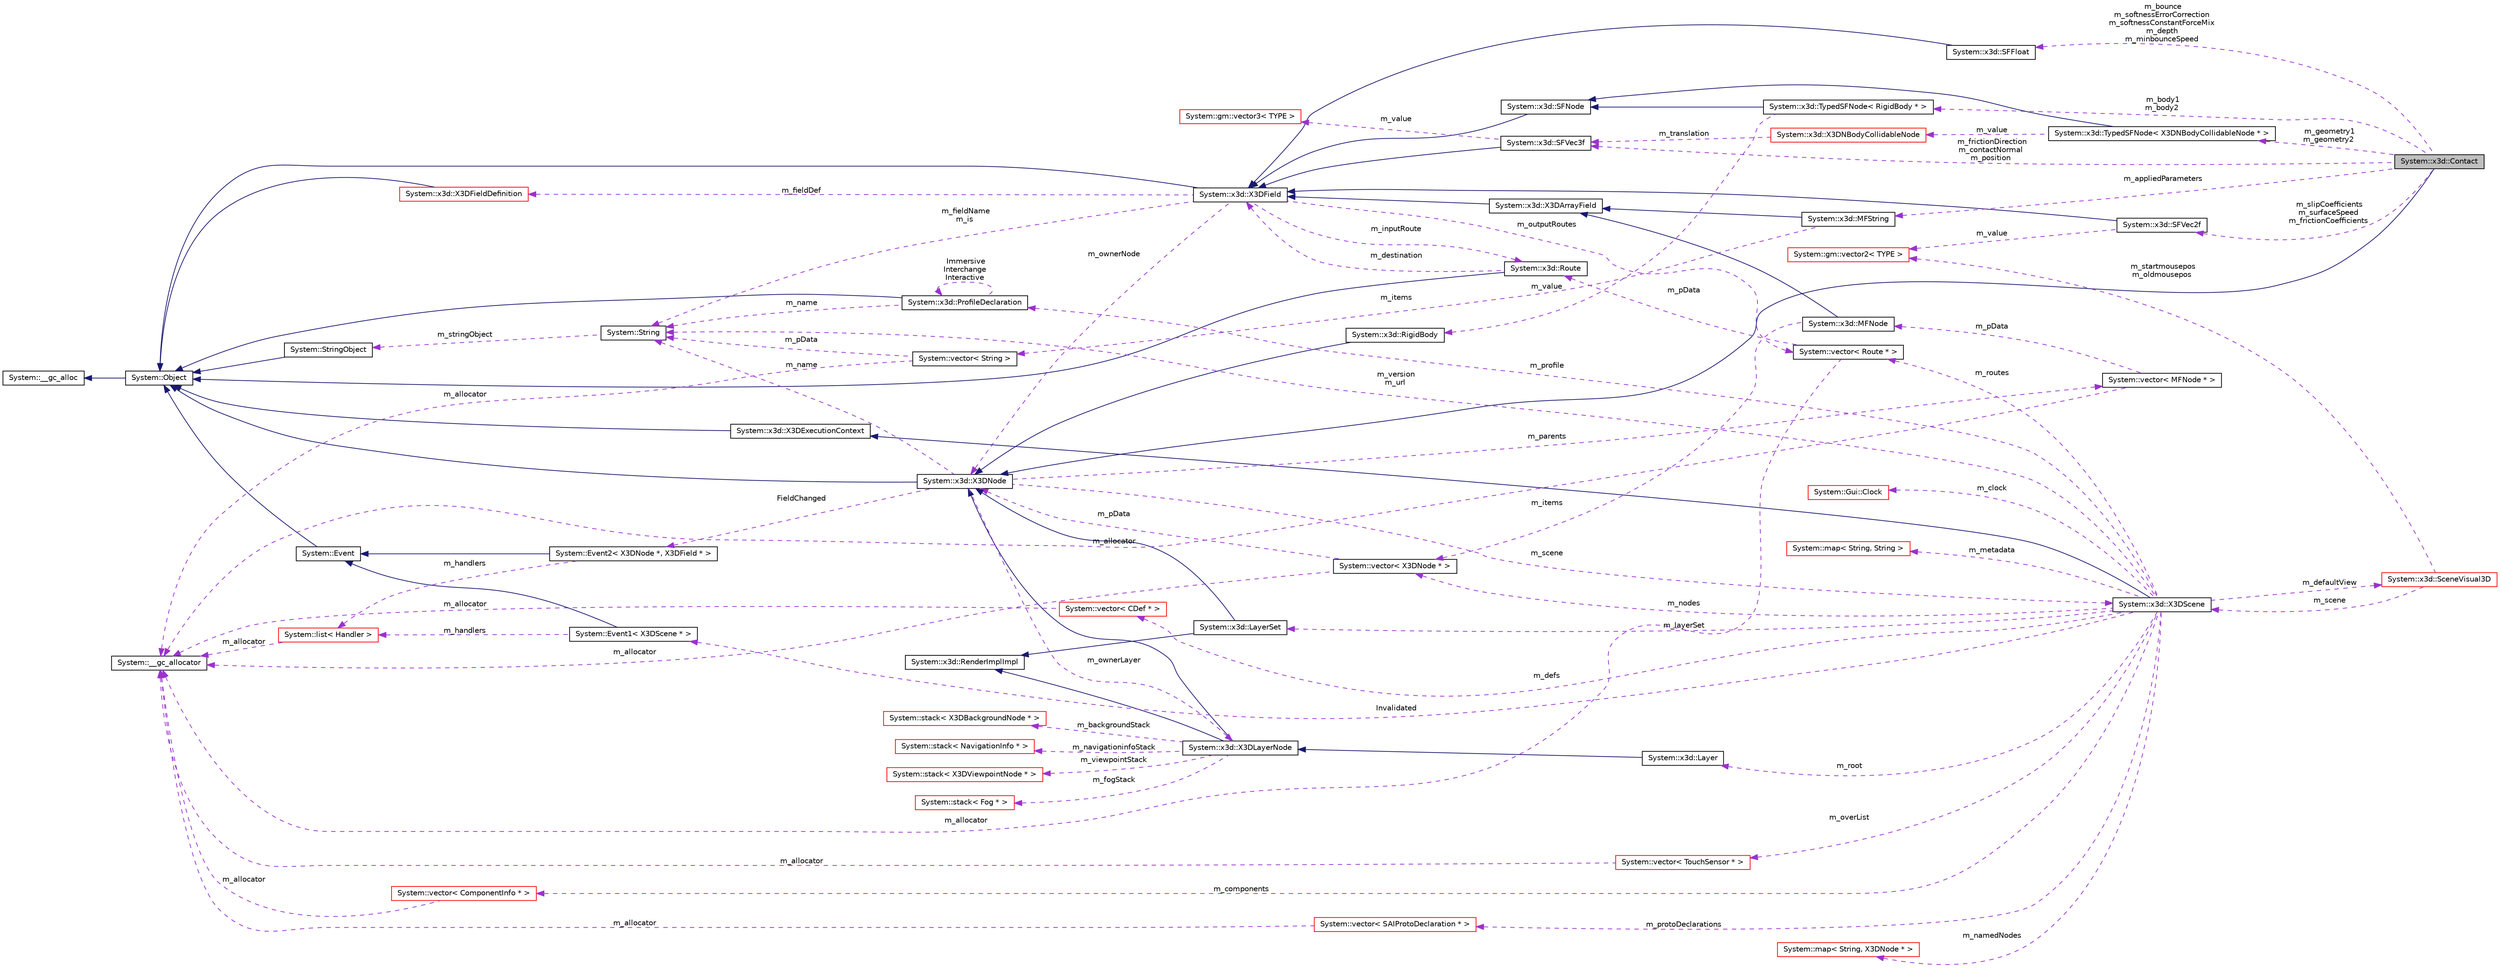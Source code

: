 digraph G
{
  edge [fontname="Helvetica",fontsize="10",labelfontname="Helvetica",labelfontsize="10"];
  node [fontname="Helvetica",fontsize="10",shape=record];
  rankdir="LR";
  Node1 [label="System::x3d::Contact",height=0.2,width=0.4,color="black", fillcolor="grey75", style="filled" fontcolor="black"];
  Node2 -> Node1 [dir="back",color="midnightblue",fontsize="10",style="solid",fontname="Helvetica"];
  Node2 [label="System::x3d::X3DNode",height=0.2,width=0.4,color="black", fillcolor="white", style="filled",URL="$class_system_1_1x3d_1_1_x3_d_node.html"];
  Node3 -> Node2 [dir="back",color="midnightblue",fontsize="10",style="solid",fontname="Helvetica"];
  Node3 [label="System::Object",height=0.2,width=0.4,color="black", fillcolor="white", style="filled",URL="$class_system_1_1_object.html"];
  Node4 -> Node3 [dir="back",color="midnightblue",fontsize="10",style="solid",fontname="Helvetica"];
  Node4 [label="System::__gc_alloc",height=0.2,width=0.4,color="black", fillcolor="white", style="filled",URL="$class_system_1_1____gc__alloc.html"];
  Node5 -> Node2 [dir="back",color="darkorchid3",fontsize="10",style="dashed",label=" m_ownerLayer" ,fontname="Helvetica"];
  Node5 [label="System::x3d::X3DLayerNode",height=0.2,width=0.4,color="black", fillcolor="white", style="filled",URL="$class_system_1_1x3d_1_1_x3_d_layer_node.html"];
  Node2 -> Node5 [dir="back",color="midnightblue",fontsize="10",style="solid",fontname="Helvetica"];
  Node6 -> Node5 [dir="back",color="midnightblue",fontsize="10",style="solid",fontname="Helvetica"];
  Node6 [label="System::x3d::RenderImplImpl",height=0.2,width=0.4,color="black", fillcolor="white", style="filled",URL="$class_system_1_1x3d_1_1_render_impl_impl.html"];
  Node7 -> Node5 [dir="back",color="darkorchid3",fontsize="10",style="dashed",label=" m_navigationinfoStack" ,fontname="Helvetica"];
  Node7 [label="System::stack\< NavigationInfo * \>",height=0.2,width=0.4,color="red", fillcolor="white", style="filled",URL="$class_system_1_1stack.html"];
  Node8 -> Node5 [dir="back",color="darkorchid3",fontsize="10",style="dashed",label=" m_viewpointStack" ,fontname="Helvetica"];
  Node8 [label="System::stack\< X3DViewpointNode * \>",height=0.2,width=0.4,color="red", fillcolor="white", style="filled",URL="$class_system_1_1stack.html"];
  Node9 -> Node5 [dir="back",color="darkorchid3",fontsize="10",style="dashed",label=" m_fogStack" ,fontname="Helvetica"];
  Node9 [label="System::stack\< Fog * \>",height=0.2,width=0.4,color="red", fillcolor="white", style="filled",URL="$class_system_1_1stack.html"];
  Node10 -> Node5 [dir="back",color="darkorchid3",fontsize="10",style="dashed",label=" m_backgroundStack" ,fontname="Helvetica"];
  Node10 [label="System::stack\< X3DBackgroundNode * \>",height=0.2,width=0.4,color="red", fillcolor="white", style="filled",URL="$class_system_1_1stack.html"];
  Node11 -> Node2 [dir="back",color="darkorchid3",fontsize="10",style="dashed",label=" m_parents" ,fontname="Helvetica"];
  Node11 [label="System::vector\< MFNode * \>",height=0.2,width=0.4,color="black", fillcolor="white", style="filled",URL="$class_system_1_1vector.html"];
  Node12 -> Node11 [dir="back",color="darkorchid3",fontsize="10",style="dashed",label=" m_allocator" ,fontname="Helvetica"];
  Node12 [label="System::__gc_allocator",height=0.2,width=0.4,color="black", fillcolor="white", style="filled",URL="$class_system_1_1____gc__allocator.html"];
  Node13 -> Node11 [dir="back",color="darkorchid3",fontsize="10",style="dashed",label=" m_pData" ,fontname="Helvetica"];
  Node13 [label="System::x3d::MFNode",height=0.2,width=0.4,color="black", fillcolor="white", style="filled",URL="$class_system_1_1x3d_1_1_m_f_node.html"];
  Node14 -> Node13 [dir="back",color="midnightblue",fontsize="10",style="solid",fontname="Helvetica"];
  Node14 [label="System::x3d::X3DArrayField",height=0.2,width=0.4,color="black", fillcolor="white", style="filled",URL="$class_system_1_1x3d_1_1_x3_d_array_field.html"];
  Node15 -> Node14 [dir="back",color="midnightblue",fontsize="10",style="solid",fontname="Helvetica"];
  Node15 [label="System::x3d::X3DField",height=0.2,width=0.4,color="black", fillcolor="white", style="filled",URL="$class_system_1_1x3d_1_1_x3_d_field.html"];
  Node3 -> Node15 [dir="back",color="midnightblue",fontsize="10",style="solid",fontname="Helvetica"];
  Node16 -> Node15 [dir="back",color="darkorchid3",fontsize="10",style="dashed",label=" m_inputRoute" ,fontname="Helvetica"];
  Node16 [label="System::x3d::Route",height=0.2,width=0.4,color="black", fillcolor="white", style="filled",URL="$class_system_1_1x3d_1_1_route.html"];
  Node3 -> Node16 [dir="back",color="midnightblue",fontsize="10",style="solid",fontname="Helvetica"];
  Node15 -> Node16 [dir="back",color="darkorchid3",fontsize="10",style="dashed",label=" m_destination" ,fontname="Helvetica"];
  Node17 -> Node15 [dir="back",color="darkorchid3",fontsize="10",style="dashed",label=" m_fieldDef" ,fontname="Helvetica"];
  Node17 [label="System::x3d::X3DFieldDefinition",height=0.2,width=0.4,color="red", fillcolor="white", style="filled",URL="$class_system_1_1x3d_1_1_x3_d_field_definition.html"];
  Node3 -> Node17 [dir="back",color="midnightblue",fontsize="10",style="solid",fontname="Helvetica"];
  Node18 -> Node15 [dir="back",color="darkorchid3",fontsize="10",style="dashed",label=" m_outputRoutes" ,fontname="Helvetica"];
  Node18 [label="System::vector\< Route * \>",height=0.2,width=0.4,color="black", fillcolor="white", style="filled",URL="$class_system_1_1vector.html"];
  Node12 -> Node18 [dir="back",color="darkorchid3",fontsize="10",style="dashed",label=" m_allocator" ,fontname="Helvetica"];
  Node16 -> Node18 [dir="back",color="darkorchid3",fontsize="10",style="dashed",label=" m_pData" ,fontname="Helvetica"];
  Node19 -> Node15 [dir="back",color="darkorchid3",fontsize="10",style="dashed",label=" m_fieldName\nm_is" ,fontname="Helvetica"];
  Node19 [label="System::String",height=0.2,width=0.4,color="black", fillcolor="white", style="filled",URL="$class_system_1_1_string.html"];
  Node20 -> Node19 [dir="back",color="darkorchid3",fontsize="10",style="dashed",label=" m_stringObject" ,fontname="Helvetica"];
  Node20 [label="System::StringObject",height=0.2,width=0.4,color="black", fillcolor="white", style="filled",URL="$class_system_1_1_string_object.html"];
  Node3 -> Node20 [dir="back",color="midnightblue",fontsize="10",style="solid",fontname="Helvetica"];
  Node2 -> Node15 [dir="back",color="darkorchid3",fontsize="10",style="dashed",label=" m_ownerNode" ,fontname="Helvetica"];
  Node21 -> Node13 [dir="back",color="darkorchid3",fontsize="10",style="dashed",label=" m_items" ,fontname="Helvetica"];
  Node21 [label="System::vector\< X3DNode * \>",height=0.2,width=0.4,color="black", fillcolor="white", style="filled",URL="$class_system_1_1vector.html"];
  Node12 -> Node21 [dir="back",color="darkorchid3",fontsize="10",style="dashed",label=" m_allocator" ,fontname="Helvetica"];
  Node2 -> Node21 [dir="back",color="darkorchid3",fontsize="10",style="dashed",label=" m_pData" ,fontname="Helvetica"];
  Node22 -> Node2 [dir="back",color="darkorchid3",fontsize="10",style="dashed",label=" m_scene" ,fontname="Helvetica"];
  Node22 [label="System::x3d::X3DScene",height=0.2,width=0.4,color="black", fillcolor="white", style="filled",URL="$class_system_1_1x3d_1_1_x3_d_scene.html"];
  Node23 -> Node22 [dir="back",color="midnightblue",fontsize="10",style="solid",fontname="Helvetica"];
  Node23 [label="System::x3d::X3DExecutionContext",height=0.2,width=0.4,color="black", fillcolor="white", style="filled",URL="$class_system_1_1x3d_1_1_x3_d_execution_context.html"];
  Node3 -> Node23 [dir="back",color="midnightblue",fontsize="10",style="solid",fontname="Helvetica"];
  Node24 -> Node22 [dir="back",color="darkorchid3",fontsize="10",style="dashed",label=" m_defs" ,fontname="Helvetica"];
  Node24 [label="System::vector\< CDef * \>",height=0.2,width=0.4,color="red", fillcolor="white", style="filled",URL="$class_system_1_1vector.html"];
  Node12 -> Node24 [dir="back",color="darkorchid3",fontsize="10",style="dashed",label=" m_allocator" ,fontname="Helvetica"];
  Node25 -> Node22 [dir="back",color="darkorchid3",fontsize="10",style="dashed",label=" m_protoDeclarations" ,fontname="Helvetica"];
  Node25 [label="System::vector\< SAIProtoDeclaration * \>",height=0.2,width=0.4,color="red", fillcolor="white", style="filled",URL="$class_system_1_1vector.html"];
  Node12 -> Node25 [dir="back",color="darkorchid3",fontsize="10",style="dashed",label=" m_allocator" ,fontname="Helvetica"];
  Node26 -> Node22 [dir="back",color="darkorchid3",fontsize="10",style="dashed",label=" Invalidated" ,fontname="Helvetica"];
  Node26 [label="System::Event1\< X3DScene * \>",height=0.2,width=0.4,color="black", fillcolor="white", style="filled",URL="$class_system_1_1_event1.html"];
  Node27 -> Node26 [dir="back",color="midnightblue",fontsize="10",style="solid",fontname="Helvetica"];
  Node27 [label="System::Event",height=0.2,width=0.4,color="black", fillcolor="white", style="filled",URL="$class_system_1_1_event.html"];
  Node3 -> Node27 [dir="back",color="midnightblue",fontsize="10",style="solid",fontname="Helvetica"];
  Node28 -> Node26 [dir="back",color="darkorchid3",fontsize="10",style="dashed",label=" m_handlers" ,fontname="Helvetica"];
  Node28 [label="System::list\< Handler \>",height=0.2,width=0.4,color="red", fillcolor="white", style="filled",URL="$class_system_1_1list.html"];
  Node12 -> Node28 [dir="back",color="darkorchid3",fontsize="10",style="dashed",label=" m_allocator" ,fontname="Helvetica"];
  Node29 -> Node22 [dir="back",color="darkorchid3",fontsize="10",style="dashed",label=" m_namedNodes" ,fontname="Helvetica"];
  Node29 [label="System::map\< String, X3DNode * \>",height=0.2,width=0.4,color="red", fillcolor="white", style="filled",URL="$class_system_1_1map.html"];
  Node30 -> Node22 [dir="back",color="darkorchid3",fontsize="10",style="dashed",label=" m_clock" ,fontname="Helvetica"];
  Node30 [label="System::Gui::Clock",height=0.2,width=0.4,color="red", fillcolor="white", style="filled",URL="$class_system_1_1_gui_1_1_clock.html"];
  Node21 -> Node22 [dir="back",color="darkorchid3",fontsize="10",style="dashed",label=" m_nodes" ,fontname="Helvetica"];
  Node31 -> Node22 [dir="back",color="darkorchid3",fontsize="10",style="dashed",label=" m_overList" ,fontname="Helvetica"];
  Node31 [label="System::vector\< TouchSensor * \>",height=0.2,width=0.4,color="red", fillcolor="white", style="filled",URL="$class_system_1_1vector.html"];
  Node12 -> Node31 [dir="back",color="darkorchid3",fontsize="10",style="dashed",label=" m_allocator" ,fontname="Helvetica"];
  Node32 -> Node22 [dir="back",color="darkorchid3",fontsize="10",style="dashed",label=" m_metadata" ,fontname="Helvetica"];
  Node32 [label="System::map\< String, String \>",height=0.2,width=0.4,color="red", fillcolor="white", style="filled",URL="$class_system_1_1map.html"];
  Node18 -> Node22 [dir="back",color="darkorchid3",fontsize="10",style="dashed",label=" m_routes" ,fontname="Helvetica"];
  Node19 -> Node22 [dir="back",color="darkorchid3",fontsize="10",style="dashed",label=" m_version\nm_url" ,fontname="Helvetica"];
  Node33 -> Node22 [dir="back",color="darkorchid3",fontsize="10",style="dashed",label=" m_profile" ,fontname="Helvetica"];
  Node33 [label="System::x3d::ProfileDeclaration",height=0.2,width=0.4,color="black", fillcolor="white", style="filled",URL="$class_system_1_1x3d_1_1_profile_declaration.html"];
  Node3 -> Node33 [dir="back",color="midnightblue",fontsize="10",style="solid",fontname="Helvetica"];
  Node19 -> Node33 [dir="back",color="darkorchid3",fontsize="10",style="dashed",label=" m_name" ,fontname="Helvetica"];
  Node33 -> Node33 [dir="back",color="darkorchid3",fontsize="10",style="dashed",label=" Immersive\nInterchange\nInteractive" ,fontname="Helvetica"];
  Node34 -> Node22 [dir="back",color="darkorchid3",fontsize="10",style="dashed",label=" m_defaultView" ,fontname="Helvetica"];
  Node34 [label="System::x3d::SceneVisual3D",height=0.2,width=0.4,color="red", fillcolor="white", style="filled",URL="$class_system_1_1x3d_1_1_scene_visual3_d.html"];
  Node35 -> Node34 [dir="back",color="darkorchid3",fontsize="10",style="dashed",label=" m_startmousepos\nm_oldmousepos" ,fontname="Helvetica"];
  Node35 [label="System::gm::vector2\< TYPE \>",height=0.2,width=0.4,color="red", fillcolor="white", style="filled",URL="$class_system_1_1gm_1_1vector2.html"];
  Node22 -> Node34 [dir="back",color="darkorchid3",fontsize="10",style="dashed",label=" m_scene" ,fontname="Helvetica"];
  Node36 -> Node22 [dir="back",color="darkorchid3",fontsize="10",style="dashed",label=" m_layerSet" ,fontname="Helvetica"];
  Node36 [label="System::x3d::LayerSet",height=0.2,width=0.4,color="black", fillcolor="white", style="filled",URL="$class_system_1_1x3d_1_1_layer_set.html"];
  Node2 -> Node36 [dir="back",color="midnightblue",fontsize="10",style="solid",fontname="Helvetica"];
  Node6 -> Node36 [dir="back",color="midnightblue",fontsize="10",style="solid",fontname="Helvetica"];
  Node37 -> Node22 [dir="back",color="darkorchid3",fontsize="10",style="dashed",label=" m_components" ,fontname="Helvetica"];
  Node37 [label="System::vector\< ComponentInfo * \>",height=0.2,width=0.4,color="red", fillcolor="white", style="filled",URL="$class_system_1_1vector.html"];
  Node12 -> Node37 [dir="back",color="darkorchid3",fontsize="10",style="dashed",label=" m_allocator" ,fontname="Helvetica"];
  Node38 -> Node22 [dir="back",color="darkorchid3",fontsize="10",style="dashed",label=" m_root" ,fontname="Helvetica"];
  Node38 [label="System::x3d::Layer",height=0.2,width=0.4,color="black", fillcolor="white", style="filled",URL="$class_system_1_1x3d_1_1_layer.html"];
  Node5 -> Node38 [dir="back",color="midnightblue",fontsize="10",style="solid",fontname="Helvetica"];
  Node19 -> Node2 [dir="back",color="darkorchid3",fontsize="10",style="dashed",label=" m_name" ,fontname="Helvetica"];
  Node39 -> Node2 [dir="back",color="darkorchid3",fontsize="10",style="dashed",label=" FieldChanged" ,fontname="Helvetica"];
  Node39 [label="System::Event2\< X3DNode *, X3DField * \>",height=0.2,width=0.4,color="black", fillcolor="white", style="filled",URL="$class_system_1_1_event2.html"];
  Node27 -> Node39 [dir="back",color="midnightblue",fontsize="10",style="solid",fontname="Helvetica"];
  Node28 -> Node39 [dir="back",color="darkorchid3",fontsize="10",style="dashed",label=" m_handlers" ,fontname="Helvetica"];
  Node40 -> Node1 [dir="back",color="darkorchid3",fontsize="10",style="dashed",label=" m_bounce\nm_softnessErrorCorrection\nm_softnessConstantForceMix\nm_depth\nm_minbounceSpeed" ,fontname="Helvetica"];
  Node40 [label="System::x3d::SFFloat",height=0.2,width=0.4,color="black", fillcolor="white", style="filled",URL="$class_system_1_1x3d_1_1_s_f_float.html"];
  Node15 -> Node40 [dir="back",color="midnightblue",fontsize="10",style="solid",fontname="Helvetica"];
  Node41 -> Node1 [dir="back",color="darkorchid3",fontsize="10",style="dashed",label=" m_body1\nm_body2" ,fontname="Helvetica"];
  Node41 [label="System::x3d::TypedSFNode\< RigidBody * \>",height=0.2,width=0.4,color="black", fillcolor="white", style="filled",URL="$class_system_1_1x3d_1_1_typed_s_f_node.html"];
  Node42 -> Node41 [dir="back",color="midnightblue",fontsize="10",style="solid",fontname="Helvetica"];
  Node42 [label="System::x3d::SFNode",height=0.2,width=0.4,color="black", fillcolor="white", style="filled",URL="$class_system_1_1x3d_1_1_s_f_node.html"];
  Node15 -> Node42 [dir="back",color="midnightblue",fontsize="10",style="solid",fontname="Helvetica"];
  Node43 -> Node41 [dir="back",color="darkorchid3",fontsize="10",style="dashed",label=" m_value" ,fontname="Helvetica"];
  Node43 [label="System::x3d::RigidBody",height=0.2,width=0.4,color="black", fillcolor="white", style="filled",URL="$class_system_1_1x3d_1_1_rigid_body.html"];
  Node2 -> Node43 [dir="back",color="midnightblue",fontsize="10",style="solid",fontname="Helvetica"];
  Node44 -> Node1 [dir="back",color="darkorchid3",fontsize="10",style="dashed",label=" m_appliedParameters" ,fontname="Helvetica"];
  Node44 [label="System::x3d::MFString",height=0.2,width=0.4,color="black", fillcolor="white", style="filled",URL="$class_system_1_1x3d_1_1_m_f_string.html"];
  Node14 -> Node44 [dir="back",color="midnightblue",fontsize="10",style="solid",fontname="Helvetica"];
  Node45 -> Node44 [dir="back",color="darkorchid3",fontsize="10",style="dashed",label=" m_items" ,fontname="Helvetica"];
  Node45 [label="System::vector\< String \>",height=0.2,width=0.4,color="black", fillcolor="white", style="filled",URL="$class_system_1_1vector.html"];
  Node12 -> Node45 [dir="back",color="darkorchid3",fontsize="10",style="dashed",label=" m_allocator" ,fontname="Helvetica"];
  Node19 -> Node45 [dir="back",color="darkorchid3",fontsize="10",style="dashed",label=" m_pData" ,fontname="Helvetica"];
  Node46 -> Node1 [dir="back",color="darkorchid3",fontsize="10",style="dashed",label=" m_geometry1\nm_geometry2" ,fontname="Helvetica"];
  Node46 [label="System::x3d::TypedSFNode\< X3DNBodyCollidableNode * \>",height=0.2,width=0.4,color="black", fillcolor="white", style="filled",URL="$class_system_1_1x3d_1_1_typed_s_f_node.html"];
  Node42 -> Node46 [dir="back",color="midnightblue",fontsize="10",style="solid",fontname="Helvetica"];
  Node47 -> Node46 [dir="back",color="darkorchid3",fontsize="10",style="dashed",label=" m_value" ,fontname="Helvetica"];
  Node47 [label="System::x3d::X3DNBodyCollidableNode",height=0.2,width=0.4,color="red", fillcolor="white", style="filled",URL="$class_system_1_1x3d_1_1_x3_d_n_body_collidable_node.html"];
  Node48 -> Node47 [dir="back",color="darkorchid3",fontsize="10",style="dashed",label=" m_translation" ,fontname="Helvetica"];
  Node48 [label="System::x3d::SFVec3f",height=0.2,width=0.4,color="black", fillcolor="white", style="filled",URL="$class_system_1_1x3d_1_1_s_f_vec3f.html"];
  Node15 -> Node48 [dir="back",color="midnightblue",fontsize="10",style="solid",fontname="Helvetica"];
  Node49 -> Node48 [dir="back",color="darkorchid3",fontsize="10",style="dashed",label=" m_value" ,fontname="Helvetica"];
  Node49 [label="System::gm::vector3\< TYPE \>",height=0.2,width=0.4,color="red", fillcolor="white", style="filled",URL="$class_system_1_1gm_1_1vector3.html"];
  Node48 -> Node1 [dir="back",color="darkorchid3",fontsize="10",style="dashed",label=" m_frictionDirection\nm_contactNormal\nm_position" ,fontname="Helvetica"];
  Node50 -> Node1 [dir="back",color="darkorchid3",fontsize="10",style="dashed",label=" m_slipCoefficients\nm_surfaceSpeed\nm_frictionCoefficients" ,fontname="Helvetica"];
  Node50 [label="System::x3d::SFVec2f",height=0.2,width=0.4,color="black", fillcolor="white", style="filled",URL="$class_system_1_1x3d_1_1_s_f_vec2f.html"];
  Node15 -> Node50 [dir="back",color="midnightblue",fontsize="10",style="solid",fontname="Helvetica"];
  Node35 -> Node50 [dir="back",color="darkorchid3",fontsize="10",style="dashed",label=" m_value" ,fontname="Helvetica"];
}
